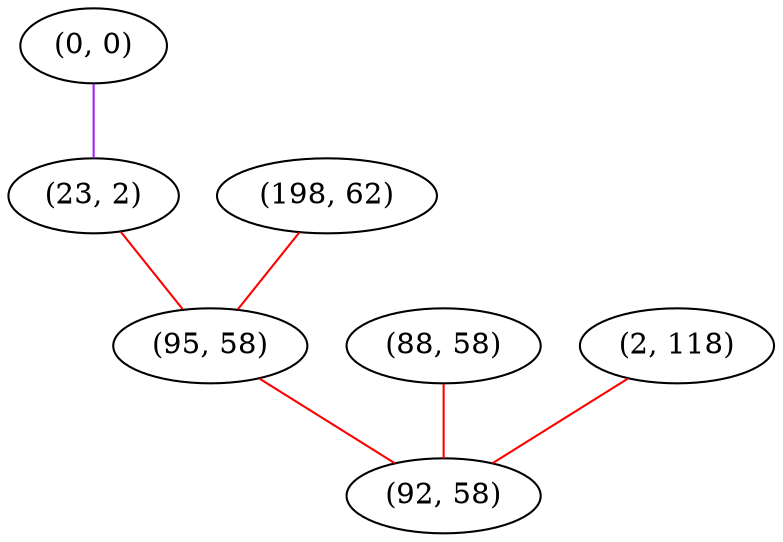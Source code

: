 graph "" {
"(0, 0)";
"(88, 58)";
"(23, 2)";
"(198, 62)";
"(2, 118)";
"(95, 58)";
"(92, 58)";
"(0, 0)" -- "(23, 2)"  [color=purple, key=0, weight=4];
"(88, 58)" -- "(92, 58)"  [color=red, key=0, weight=1];
"(23, 2)" -- "(95, 58)"  [color=red, key=0, weight=1];
"(198, 62)" -- "(95, 58)"  [color=red, key=0, weight=1];
"(2, 118)" -- "(92, 58)"  [color=red, key=0, weight=1];
"(95, 58)" -- "(92, 58)"  [color=red, key=0, weight=1];
}
